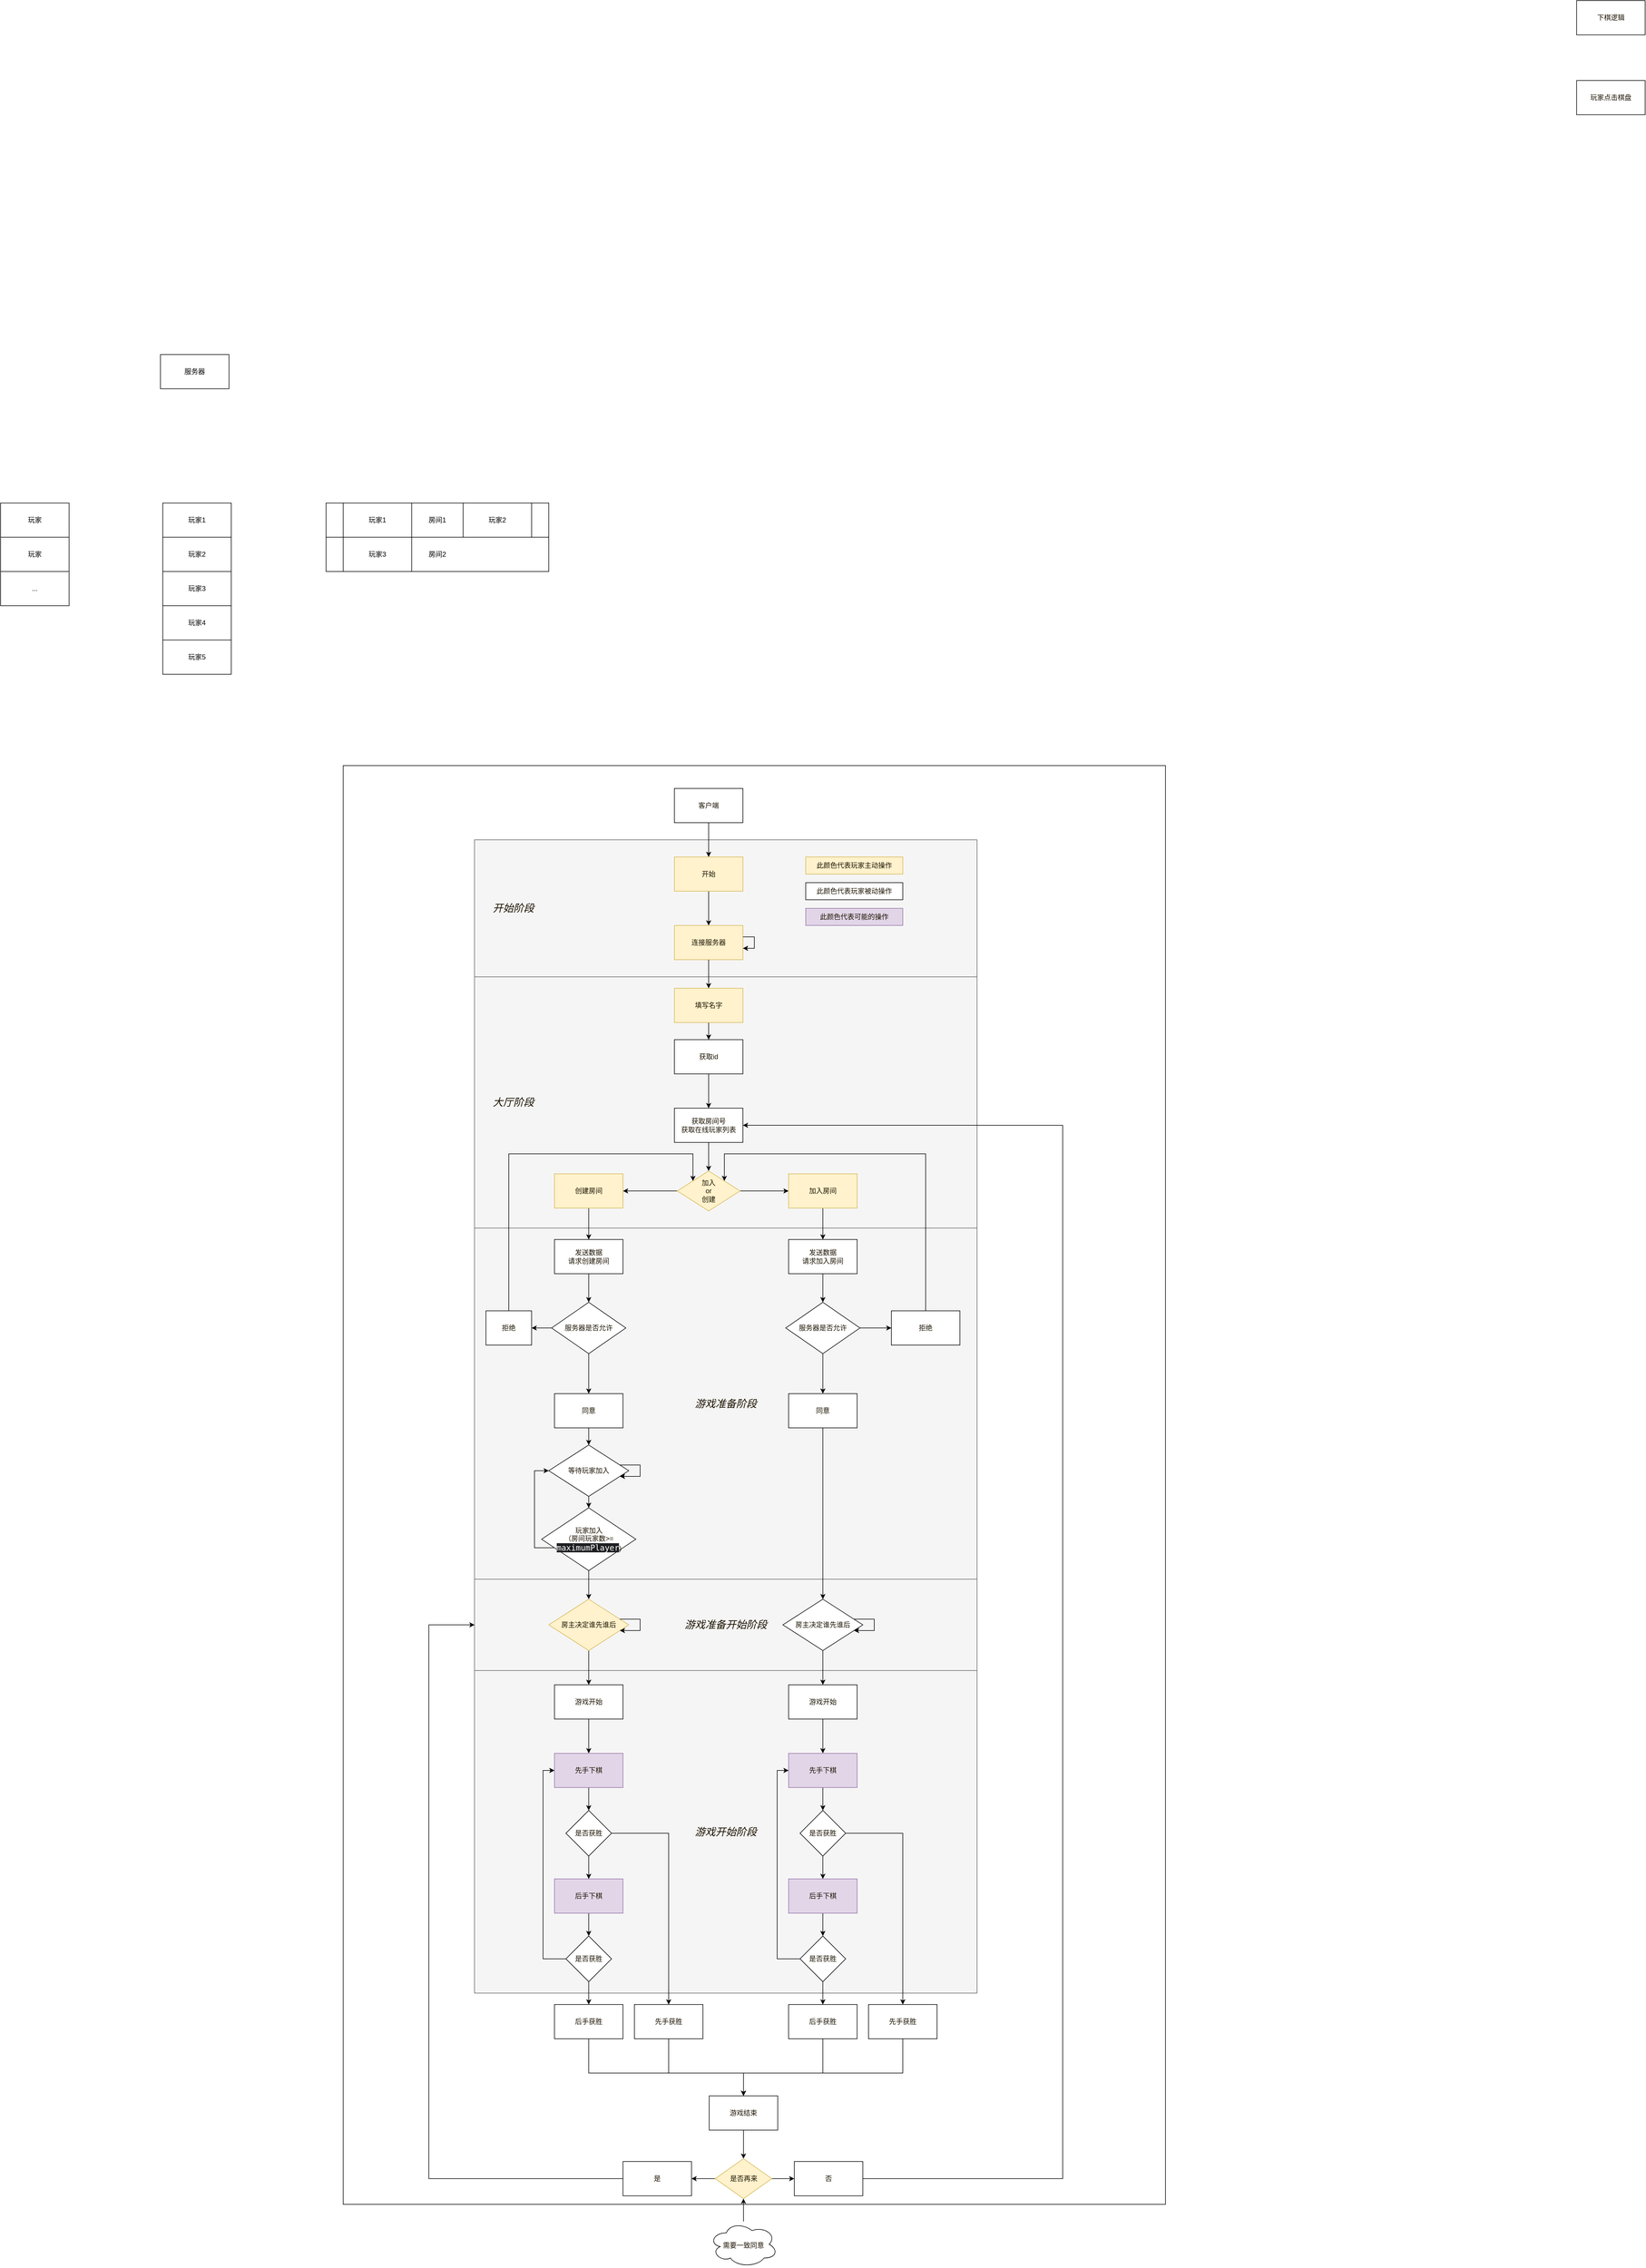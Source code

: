 <mxfile version="13.9.9" type="device"><diagram id="F8JRLT2l2dxZKda-GHdy" name="第 1 页"><mxGraphModel dx="1086" dy="1967" grid="1" gridSize="10" guides="1" tooltips="1" connect="1" arrows="1" fold="1" page="1" pageScale="1" pageWidth="827" pageHeight="1169" math="0" shadow="0"><root><mxCell id="0"/><mxCell id="1" parent="0"/><mxCell id="3u_wTAvUuiUNCM-4mObW-148" value="" style="rounded=0;whiteSpace=wrap;html=1;fontSize=18;align=left;fontColor=#1C1300;" parent="1" vertex="1"><mxGeometry x="670" y="920" width="1440" height="2520" as="geometry"/></mxCell><mxCell id="3u_wTAvUuiUNCM-4mObW-147" value="开始阶段" style="rounded=0;whiteSpace=wrap;html=1;fillColor=#f5f5f5;strokeColor=#666666;fontSize=18;fontStyle=2;align=left;spacingLeft=30;fontColor=#1C1300;" parent="1" vertex="1"><mxGeometry x="900" y="1050" width="880" height="240" as="geometry"/></mxCell><mxCell id="3u_wTAvUuiUNCM-4mObW-146" value="大厅阶段" style="rounded=0;whiteSpace=wrap;html=1;fillColor=#f5f5f5;strokeColor=#666666;fontSize=18;fontStyle=2;align=left;spacingLeft=30;fontColor=#1C1300;" parent="1" vertex="1"><mxGeometry x="900" y="1290" width="880" height="440" as="geometry"/></mxCell><mxCell id="3u_wTAvUuiUNCM-4mObW-145" value="游戏准备阶段" style="rounded=0;whiteSpace=wrap;html=1;fillColor=#f5f5f5;strokeColor=#666666;fontSize=18;fontStyle=2;fontColor=#1C1300;" parent="1" vertex="1"><mxGeometry x="900" y="1730" width="880" height="615" as="geometry"/></mxCell><mxCell id="3u_wTAvUuiUNCM-4mObW-144" value="游戏开始阶段" style="rounded=0;whiteSpace=wrap;html=1;fillColor=#f5f5f5;strokeColor=#666666;fontSize=18;fontStyle=2;fontColor=#1C1300;" parent="1" vertex="1"><mxGeometry x="900" y="2505" width="880" height="565" as="geometry"/></mxCell><mxCell id="3u_wTAvUuiUNCM-4mObW-142" value="游戏准备开始阶段" style="rounded=0;whiteSpace=wrap;html=1;fillColor=#f5f5f5;strokeColor=#666666;fontSize=18;fontStyle=2;fontColor=#1C1300;" parent="1" vertex="1"><mxGeometry x="900" y="2345" width="880" height="160" as="geometry"/></mxCell><mxCell id="AX1ZPIxUpLIP3w4hrAxu-1" value="服务器" style="rounded=0;whiteSpace=wrap;html=1;" parent="1" vertex="1"><mxGeometry x="350" y="200" width="120" height="60" as="geometry"/></mxCell><mxCell id="AX1ZPIxUpLIP3w4hrAxu-2" value="玩家" style="rounded=0;whiteSpace=wrap;html=1;" parent="1" vertex="1"><mxGeometry x="70" y="460" width="120" height="60" as="geometry"/></mxCell><mxCell id="AX1ZPIxUpLIP3w4hrAxu-3" value="玩家1" style="rounded=0;whiteSpace=wrap;html=1;" parent="1" vertex="1"><mxGeometry x="354" y="460" width="120" height="60" as="geometry"/></mxCell><mxCell id="AX1ZPIxUpLIP3w4hrAxu-4" value="玩家" style="rounded=0;whiteSpace=wrap;html=1;" parent="1" vertex="1"><mxGeometry x="70" y="520" width="120" height="60" as="geometry"/></mxCell><mxCell id="AX1ZPIxUpLIP3w4hrAxu-5" value="..." style="rounded=0;whiteSpace=wrap;html=1;" parent="1" vertex="1"><mxGeometry x="70" y="580" width="120" height="60" as="geometry"/></mxCell><mxCell id="AX1ZPIxUpLIP3w4hrAxu-6" value="玩家2" style="rounded=0;whiteSpace=wrap;html=1;" parent="1" vertex="1"><mxGeometry x="354" y="520" width="120" height="60" as="geometry"/></mxCell><mxCell id="AX1ZPIxUpLIP3w4hrAxu-7" value="玩家3" style="rounded=0;whiteSpace=wrap;html=1;" parent="1" vertex="1"><mxGeometry x="354" y="580" width="120" height="60" as="geometry"/></mxCell><mxCell id="AX1ZPIxUpLIP3w4hrAxu-8" value="玩家4" style="rounded=0;whiteSpace=wrap;html=1;" parent="1" vertex="1"><mxGeometry x="354" y="640" width="120" height="60" as="geometry"/></mxCell><mxCell id="AX1ZPIxUpLIP3w4hrAxu-9" value="玩家5" style="rounded=0;whiteSpace=wrap;html=1;" parent="1" vertex="1"><mxGeometry x="354" y="700" width="120" height="60" as="geometry"/></mxCell><mxCell id="AX1ZPIxUpLIP3w4hrAxu-10" value="房间1" style="rounded=0;whiteSpace=wrap;html=1;" parent="1" vertex="1"><mxGeometry x="640" y="460" width="390" height="60" as="geometry"/></mxCell><mxCell id="AX1ZPIxUpLIP3w4hrAxu-15" value="房间2" style="rounded=0;whiteSpace=wrap;html=1;" parent="1" vertex="1"><mxGeometry x="640" y="520" width="390" height="60" as="geometry"/></mxCell><mxCell id="AX1ZPIxUpLIP3w4hrAxu-16" value="玩家1" style="rounded=0;whiteSpace=wrap;html=1;" parent="1" vertex="1"><mxGeometry x="670" y="460" width="120" height="60" as="geometry"/></mxCell><mxCell id="AX1ZPIxUpLIP3w4hrAxu-17" value="玩家2" style="rounded=0;whiteSpace=wrap;html=1;" parent="1" vertex="1"><mxGeometry x="880" y="460" width="120" height="60" as="geometry"/></mxCell><mxCell id="AX1ZPIxUpLIP3w4hrAxu-18" value="玩家3" style="rounded=0;whiteSpace=wrap;html=1;" parent="1" vertex="1"><mxGeometry x="670" y="520" width="120" height="60" as="geometry"/></mxCell><mxCell id="3u_wTAvUuiUNCM-4mObW-34" style="edgeStyle=orthogonalEdgeStyle;rounded=0;orthogonalLoop=1;jettySize=auto;html=1;fontColor=#1C1300;" parent="1" source="3u_wTAvUuiUNCM-4mObW-28" target="3u_wTAvUuiUNCM-4mObW-31" edge="1"><mxGeometry relative="1" as="geometry"/></mxCell><mxCell id="3u_wTAvUuiUNCM-4mObW-28" value="开始" style="rounded=0;whiteSpace=wrap;html=1;fillColor=#fff2cc;strokeColor=#d6b656;fontColor=#1C1300;" parent="1" vertex="1"><mxGeometry x="1250" y="1080" width="120" height="60" as="geometry"/></mxCell><mxCell id="3u_wTAvUuiUNCM-4mObW-30" style="edgeStyle=orthogonalEdgeStyle;rounded=0;orthogonalLoop=1;jettySize=auto;html=1;fontColor=#1C1300;" parent="1" source="3u_wTAvUuiUNCM-4mObW-29" target="3u_wTAvUuiUNCM-4mObW-28" edge="1"><mxGeometry relative="1" as="geometry"/></mxCell><mxCell id="3u_wTAvUuiUNCM-4mObW-29" value="客户端" style="rounded=0;whiteSpace=wrap;html=1;fontColor=#1C1300;" parent="1" vertex="1"><mxGeometry x="1250" y="960" width="120" height="60" as="geometry"/></mxCell><mxCell id="3u_wTAvUuiUNCM-4mObW-35" style="edgeStyle=orthogonalEdgeStyle;rounded=0;orthogonalLoop=1;jettySize=auto;html=1;fontColor=#1C1300;" parent="1" source="3u_wTAvUuiUNCM-4mObW-33" target="3u_wTAvUuiUNCM-4mObW-32" edge="1"><mxGeometry relative="1" as="geometry"/></mxCell><mxCell id="3u_wTAvUuiUNCM-4mObW-31" value="连接服务器" style="rounded=0;whiteSpace=wrap;html=1;fillColor=#fff2cc;strokeColor=#d6b656;fontColor=#1C1300;" parent="1" vertex="1"><mxGeometry x="1250" y="1200" width="120" height="60" as="geometry"/></mxCell><mxCell id="LrUcUdaktbQMDf22tbSd-2" style="edgeStyle=orthogonalEdgeStyle;rounded=0;orthogonalLoop=1;jettySize=auto;html=1;entryX=0.5;entryY=0;entryDx=0;entryDy=0;fontColor=#1C1300;" edge="1" parent="1" source="3u_wTAvUuiUNCM-4mObW-32" target="3u_wTAvUuiUNCM-4mObW-38"><mxGeometry relative="1" as="geometry"/></mxCell><mxCell id="3u_wTAvUuiUNCM-4mObW-32" value="获取id" style="rounded=0;whiteSpace=wrap;html=1;fontColor=#1C1300;" parent="1" vertex="1"><mxGeometry x="1250" y="1400" width="120" height="60" as="geometry"/></mxCell><mxCell id="3u_wTAvUuiUNCM-4mObW-46" style="edgeStyle=orthogonalEdgeStyle;rounded=0;orthogonalLoop=1;jettySize=auto;html=1;fontColor=#1C1300;" parent="1" source="3u_wTAvUuiUNCM-4mObW-37" target="3u_wTAvUuiUNCM-4mObW-43" edge="1"><mxGeometry relative="1" as="geometry"/></mxCell><mxCell id="3u_wTAvUuiUNCM-4mObW-47" style="edgeStyle=orthogonalEdgeStyle;rounded=0;orthogonalLoop=1;jettySize=auto;html=1;fontColor=#1C1300;" parent="1" source="3u_wTAvUuiUNCM-4mObW-37" target="3u_wTAvUuiUNCM-4mObW-45" edge="1"><mxGeometry relative="1" as="geometry"/></mxCell><mxCell id="3u_wTAvUuiUNCM-4mObW-37" value="加入&lt;br&gt;or&lt;br&gt;创建" style="rhombus;whiteSpace=wrap;html=1;fillColor=#fff2cc;strokeColor=#d6b656;fontColor=#1C1300;" parent="1" vertex="1"><mxGeometry x="1255" y="1630" width="110" height="70" as="geometry"/></mxCell><mxCell id="3u_wTAvUuiUNCM-4mObW-40" style="edgeStyle=orthogonalEdgeStyle;rounded=0;orthogonalLoop=1;jettySize=auto;html=1;fontColor=#1C1300;" parent="1" source="3u_wTAvUuiUNCM-4mObW-38" target="3u_wTAvUuiUNCM-4mObW-37" edge="1"><mxGeometry relative="1" as="geometry"/></mxCell><mxCell id="3u_wTAvUuiUNCM-4mObW-38" value="获取房间号&lt;br&gt;获取在线玩家列表" style="rounded=0;whiteSpace=wrap;html=1;fontColor=#1C1300;" parent="1" vertex="1"><mxGeometry x="1250" y="1520" width="120" height="60" as="geometry"/></mxCell><mxCell id="3u_wTAvUuiUNCM-4mObW-41" value="此颜色代表玩家主动操作" style="rounded=0;whiteSpace=wrap;html=1;fillColor=#fff2cc;strokeColor=#d6b656;fontColor=#1C1300;" parent="1" vertex="1"><mxGeometry x="1480" y="1080" width="170" height="30" as="geometry"/></mxCell><mxCell id="3u_wTAvUuiUNCM-4mObW-42" value="此颜色代表玩家被动操作" style="rounded=0;whiteSpace=wrap;html=1;fontColor=#1C1300;" parent="1" vertex="1"><mxGeometry x="1480" y="1125" width="170" height="30" as="geometry"/></mxCell><mxCell id="3u_wTAvUuiUNCM-4mObW-51" style="edgeStyle=orthogonalEdgeStyle;rounded=0;orthogonalLoop=1;jettySize=auto;html=1;entryX=0.5;entryY=0;entryDx=0;entryDy=0;fontColor=#1C1300;" parent="1" source="3u_wTAvUuiUNCM-4mObW-43" target="3u_wTAvUuiUNCM-4mObW-48" edge="1"><mxGeometry relative="1" as="geometry"/></mxCell><mxCell id="3u_wTAvUuiUNCM-4mObW-43" value="加入房间" style="rounded=0;whiteSpace=wrap;html=1;fillColor=#fff2cc;strokeColor=#d6b656;fontColor=#1C1300;" parent="1" vertex="1"><mxGeometry x="1450" y="1635" width="120" height="60" as="geometry"/></mxCell><mxCell id="3u_wTAvUuiUNCM-4mObW-62" style="edgeStyle=orthogonalEdgeStyle;rounded=0;orthogonalLoop=1;jettySize=auto;html=1;fontColor=#1C1300;" parent="1" source="3u_wTAvUuiUNCM-4mObW-45" target="3u_wTAvUuiUNCM-4mObW-61" edge="1"><mxGeometry relative="1" as="geometry"/></mxCell><mxCell id="3u_wTAvUuiUNCM-4mObW-45" value="创建房间" style="rounded=0;whiteSpace=wrap;html=1;fillColor=#fff2cc;strokeColor=#d6b656;fontColor=#1C1300;" parent="1" vertex="1"><mxGeometry x="1040" y="1635" width="120" height="60" as="geometry"/></mxCell><mxCell id="3u_wTAvUuiUNCM-4mObW-50" style="edgeStyle=orthogonalEdgeStyle;rounded=0;orthogonalLoop=1;jettySize=auto;html=1;fontColor=#1C1300;" parent="1" source="3u_wTAvUuiUNCM-4mObW-48" target="3u_wTAvUuiUNCM-4mObW-49" edge="1"><mxGeometry relative="1" as="geometry"/></mxCell><mxCell id="3u_wTAvUuiUNCM-4mObW-48" value="发送数据&lt;br&gt;请求加入房间" style="rounded=0;whiteSpace=wrap;html=1;fontColor=#1C1300;" parent="1" vertex="1"><mxGeometry x="1450" y="1750" width="120" height="60" as="geometry"/></mxCell><mxCell id="3u_wTAvUuiUNCM-4mObW-53" style="edgeStyle=orthogonalEdgeStyle;rounded=0;orthogonalLoop=1;jettySize=auto;html=1;entryX=0;entryY=0.5;entryDx=0;entryDy=0;fontColor=#1C1300;" parent="1" source="3u_wTAvUuiUNCM-4mObW-49" target="3u_wTAvUuiUNCM-4mObW-52" edge="1"><mxGeometry relative="1" as="geometry"/></mxCell><mxCell id="3u_wTAvUuiUNCM-4mObW-56" style="edgeStyle=orthogonalEdgeStyle;rounded=0;orthogonalLoop=1;jettySize=auto;html=1;fontColor=#1C1300;" parent="1" source="3u_wTAvUuiUNCM-4mObW-49" target="3u_wTAvUuiUNCM-4mObW-55" edge="1"><mxGeometry relative="1" as="geometry"/></mxCell><mxCell id="3u_wTAvUuiUNCM-4mObW-49" value="服务器是否允许" style="rhombus;whiteSpace=wrap;html=1;fontColor=#1C1300;" parent="1" vertex="1"><mxGeometry x="1445" y="1860" width="130" height="90" as="geometry"/></mxCell><mxCell id="3u_wTAvUuiUNCM-4mObW-54" style="edgeStyle=orthogonalEdgeStyle;rounded=0;orthogonalLoop=1;jettySize=auto;html=1;entryX=1;entryY=0;entryDx=0;entryDy=0;fontColor=#1C1300;" parent="1" source="3u_wTAvUuiUNCM-4mObW-52" target="3u_wTAvUuiUNCM-4mObW-37" edge="1"><mxGeometry relative="1" as="geometry"><Array as="points"><mxPoint x="1690" y="1600"/><mxPoint x="1338" y="1600"/></Array></mxGeometry></mxCell><mxCell id="3u_wTAvUuiUNCM-4mObW-52" value="拒绝" style="rounded=0;whiteSpace=wrap;html=1;fontColor=#1C1300;" parent="1" vertex="1"><mxGeometry x="1630" y="1875" width="120" height="60" as="geometry"/></mxCell><mxCell id="3u_wTAvUuiUNCM-4mObW-60" style="edgeStyle=orthogonalEdgeStyle;rounded=0;orthogonalLoop=1;jettySize=auto;html=1;fontColor=#1C1300;" parent="1" source="3u_wTAvUuiUNCM-4mObW-55" target="3u_wTAvUuiUNCM-4mObW-59" edge="1"><mxGeometry relative="1" as="geometry"/></mxCell><mxCell id="3u_wTAvUuiUNCM-4mObW-55" value="同意" style="rounded=0;whiteSpace=wrap;html=1;fontColor=#1C1300;" parent="1" vertex="1"><mxGeometry x="1450" y="2020" width="120" height="60" as="geometry"/></mxCell><mxCell id="3u_wTAvUuiUNCM-4mObW-91" style="edgeStyle=orthogonalEdgeStyle;rounded=0;orthogonalLoop=1;jettySize=auto;html=1;fontColor=#1C1300;" parent="1" source="3u_wTAvUuiUNCM-4mObW-59" target="3u_wTAvUuiUNCM-4mObW-90" edge="1"><mxGeometry relative="1" as="geometry"/></mxCell><mxCell id="3u_wTAvUuiUNCM-4mObW-59" value="房主决定谁先谁后" style="rhombus;whiteSpace=wrap;html=1;fontColor=#1C1300;" parent="1" vertex="1"><mxGeometry x="1440" y="2380" width="140" height="90" as="geometry"/></mxCell><mxCell id="3u_wTAvUuiUNCM-4mObW-67" style="edgeStyle=orthogonalEdgeStyle;rounded=0;orthogonalLoop=1;jettySize=auto;html=1;fontColor=#1C1300;" parent="1" source="3u_wTAvUuiUNCM-4mObW-61" target="3u_wTAvUuiUNCM-4mObW-66" edge="1"><mxGeometry relative="1" as="geometry"/></mxCell><mxCell id="3u_wTAvUuiUNCM-4mObW-61" value="发送数据&lt;br&gt;请求创建房间" style="rounded=0;whiteSpace=wrap;html=1;fontColor=#1C1300;" parent="1" vertex="1"><mxGeometry x="1040" y="1750" width="120" height="60" as="geometry"/></mxCell><mxCell id="3u_wTAvUuiUNCM-4mObW-70" style="edgeStyle=orthogonalEdgeStyle;rounded=0;orthogonalLoop=1;jettySize=auto;html=1;fontColor=#1C1300;" parent="1" source="3u_wTAvUuiUNCM-4mObW-66" target="3u_wTAvUuiUNCM-4mObW-68" edge="1"><mxGeometry relative="1" as="geometry"/></mxCell><mxCell id="3u_wTAvUuiUNCM-4mObW-74" style="edgeStyle=orthogonalEdgeStyle;rounded=0;orthogonalLoop=1;jettySize=auto;html=1;fontColor=#1C1300;" parent="1" source="3u_wTAvUuiUNCM-4mObW-66" target="3u_wTAvUuiUNCM-4mObW-73" edge="1"><mxGeometry relative="1" as="geometry"/></mxCell><mxCell id="3u_wTAvUuiUNCM-4mObW-66" value="服务器是否允许" style="rhombus;whiteSpace=wrap;html=1;fontColor=#1C1300;" parent="1" vertex="1"><mxGeometry x="1035" y="1860" width="130" height="90" as="geometry"/></mxCell><mxCell id="3u_wTAvUuiUNCM-4mObW-71" style="edgeStyle=orthogonalEdgeStyle;rounded=0;orthogonalLoop=1;jettySize=auto;html=1;entryX=0;entryY=0;entryDx=0;entryDy=0;fontColor=#1C1300;" parent="1" source="3u_wTAvUuiUNCM-4mObW-68" target="3u_wTAvUuiUNCM-4mObW-37" edge="1"><mxGeometry relative="1" as="geometry"><Array as="points"><mxPoint x="960" y="1600"/><mxPoint x="1283" y="1600"/></Array></mxGeometry></mxCell><mxCell id="3u_wTAvUuiUNCM-4mObW-68" value="拒绝" style="rounded=0;whiteSpace=wrap;html=1;fontColor=#1C1300;" parent="1" vertex="1"><mxGeometry x="920" y="1875" width="80" height="60" as="geometry"/></mxCell><mxCell id="3u_wTAvUuiUNCM-4mObW-77" style="edgeStyle=orthogonalEdgeStyle;rounded=0;orthogonalLoop=1;jettySize=auto;html=1;entryX=0.5;entryY=0;entryDx=0;entryDy=0;fontColor=#1C1300;" parent="1" source="3u_wTAvUuiUNCM-4mObW-73" target="3u_wTAvUuiUNCM-4mObW-76" edge="1"><mxGeometry relative="1" as="geometry"/></mxCell><mxCell id="3u_wTAvUuiUNCM-4mObW-73" value="同意" style="rounded=0;whiteSpace=wrap;html=1;fontColor=#1C1300;" parent="1" vertex="1"><mxGeometry x="1040" y="2020" width="120" height="60" as="geometry"/></mxCell><mxCell id="3u_wTAvUuiUNCM-4mObW-82" style="edgeStyle=orthogonalEdgeStyle;rounded=0;orthogonalLoop=1;jettySize=auto;html=1;entryX=0.5;entryY=0;entryDx=0;entryDy=0;fontColor=#1C1300;" parent="1" source="3u_wTAvUuiUNCM-4mObW-76" target="3u_wTAvUuiUNCM-4mObW-81" edge="1"><mxGeometry relative="1" as="geometry"/></mxCell><mxCell id="3u_wTAvUuiUNCM-4mObW-76" value="等待玩家加入" style="rhombus;whiteSpace=wrap;html=1;fontColor=#1C1300;" parent="1" vertex="1"><mxGeometry x="1030" y="2110" width="140" height="90" as="geometry"/></mxCell><mxCell id="3u_wTAvUuiUNCM-4mObW-78" style="edgeStyle=orthogonalEdgeStyle;rounded=0;orthogonalLoop=1;jettySize=auto;html=1;fontColor=#1C1300;" parent="1" source="3u_wTAvUuiUNCM-4mObW-76" target="3u_wTAvUuiUNCM-4mObW-76" edge="1"><mxGeometry relative="1" as="geometry"/></mxCell><mxCell id="3u_wTAvUuiUNCM-4mObW-84" style="edgeStyle=orthogonalEdgeStyle;rounded=0;orthogonalLoop=1;jettySize=auto;html=1;fontColor=#1C1300;" parent="1" source="3u_wTAvUuiUNCM-4mObW-81" target="3u_wTAvUuiUNCM-4mObW-83" edge="1"><mxGeometry relative="1" as="geometry"/></mxCell><mxCell id="3u_wTAvUuiUNCM-4mObW-85" style="edgeStyle=orthogonalEdgeStyle;rounded=0;orthogonalLoop=1;jettySize=auto;html=1;entryX=0;entryY=0.5;entryDx=0;entryDy=0;fontColor=#1C1300;" parent="1" source="3u_wTAvUuiUNCM-4mObW-81" target="3u_wTAvUuiUNCM-4mObW-76" edge="1"><mxGeometry relative="1" as="geometry"><Array as="points"><mxPoint x="1005" y="2290"/><mxPoint x="1005" y="2155"/></Array></mxGeometry></mxCell><mxCell id="3u_wTAvUuiUNCM-4mObW-81" value="&lt;span&gt;玩家加入&lt;/span&gt;&lt;br&gt;&lt;span&gt;（房间玩家数&amp;gt;=&lt;br&gt;&lt;/span&gt;&lt;span style=&quot;font-family: &amp;#34;jetbrains mono&amp;#34; , monospace ; font-size: 10.5pt ; background-color: rgb(30 , 31 , 34)&quot;&gt;&lt;font color=&quot;#ffffff&quot;&gt;maximumPlayer&lt;/font&gt;&lt;/span&gt;&lt;span&gt;)&lt;/span&gt;" style="rhombus;whiteSpace=wrap;html=1;fontColor=#1C1300;" parent="1" vertex="1"><mxGeometry x="1017.5" y="2220" width="165" height="110" as="geometry"/></mxCell><mxCell id="3u_wTAvUuiUNCM-4mObW-89" style="edgeStyle=orthogonalEdgeStyle;rounded=0;orthogonalLoop=1;jettySize=auto;html=1;fontColor=#1C1300;" parent="1" source="3u_wTAvUuiUNCM-4mObW-83" target="3u_wTAvUuiUNCM-4mObW-86" edge="1"><mxGeometry relative="1" as="geometry"/></mxCell><mxCell id="3u_wTAvUuiUNCM-4mObW-83" value="房主决定谁先谁后" style="rhombus;whiteSpace=wrap;html=1;fillColor=#fff2cc;strokeColor=#d6b656;fontColor=#1C1300;" parent="1" vertex="1"><mxGeometry x="1030" y="2380" width="140" height="90" as="geometry"/></mxCell><mxCell id="3u_wTAvUuiUNCM-4mObW-93" style="edgeStyle=orthogonalEdgeStyle;rounded=0;orthogonalLoop=1;jettySize=auto;html=1;fontColor=#1C1300;" parent="1" source="3u_wTAvUuiUNCM-4mObW-86" target="3u_wTAvUuiUNCM-4mObW-92" edge="1"><mxGeometry relative="1" as="geometry"/></mxCell><mxCell id="3u_wTAvUuiUNCM-4mObW-86" value="游戏开始" style="rounded=0;whiteSpace=wrap;html=1;fontColor=#1C1300;" parent="1" vertex="1"><mxGeometry x="1040" y="2530" width="120" height="60" as="geometry"/></mxCell><mxCell id="3u_wTAvUuiUNCM-4mObW-87" style="edgeStyle=orthogonalEdgeStyle;rounded=0;orthogonalLoop=1;jettySize=auto;html=1;fontColor=#1C1300;" parent="1" source="3u_wTAvUuiUNCM-4mObW-83" target="3u_wTAvUuiUNCM-4mObW-83" edge="1"><mxGeometry relative="1" as="geometry"/></mxCell><mxCell id="3u_wTAvUuiUNCM-4mObW-88" style="edgeStyle=orthogonalEdgeStyle;rounded=0;orthogonalLoop=1;jettySize=auto;html=1;fontColor=#1C1300;" parent="1" source="3u_wTAvUuiUNCM-4mObW-59" target="3u_wTAvUuiUNCM-4mObW-59" edge="1"><mxGeometry relative="1" as="geometry"/></mxCell><mxCell id="3u_wTAvUuiUNCM-4mObW-129" style="edgeStyle=orthogonalEdgeStyle;rounded=0;orthogonalLoop=1;jettySize=auto;html=1;fontColor=#1C1300;" parent="1" source="3u_wTAvUuiUNCM-4mObW-90" target="3u_wTAvUuiUNCM-4mObW-118" edge="1"><mxGeometry relative="1" as="geometry"/></mxCell><mxCell id="3u_wTAvUuiUNCM-4mObW-90" value="游戏开始" style="rounded=0;whiteSpace=wrap;html=1;fontColor=#1C1300;" parent="1" vertex="1"><mxGeometry x="1450" y="2530" width="120" height="60" as="geometry"/></mxCell><mxCell id="3u_wTAvUuiUNCM-4mObW-111" style="edgeStyle=orthogonalEdgeStyle;rounded=0;orthogonalLoop=1;jettySize=auto;html=1;fontColor=#1C1300;" parent="1" source="3u_wTAvUuiUNCM-4mObW-92" target="3u_wTAvUuiUNCM-4mObW-109" edge="1"><mxGeometry relative="1" as="geometry"/></mxCell><mxCell id="3u_wTAvUuiUNCM-4mObW-92" value="先手下棋" style="rounded=0;whiteSpace=wrap;html=1;fillColor=#e1d5e7;strokeColor=#9673a6;fontColor=#1C1300;" parent="1" vertex="1"><mxGeometry x="1040" y="2650" width="120" height="60" as="geometry"/></mxCell><mxCell id="3u_wTAvUuiUNCM-4mObW-108" style="edgeStyle=orthogonalEdgeStyle;rounded=0;orthogonalLoop=1;jettySize=auto;html=1;fontColor=#1C1300;" parent="1" source="3u_wTAvUuiUNCM-4mObW-96" target="3u_wTAvUuiUNCM-4mObW-105" edge="1"><mxGeometry relative="1" as="geometry"/></mxCell><mxCell id="3u_wTAvUuiUNCM-4mObW-96" value="后手下棋" style="rounded=0;whiteSpace=wrap;html=1;fillColor=#e1d5e7;strokeColor=#9673a6;fontColor=#1C1300;" parent="1" vertex="1"><mxGeometry x="1040" y="2870" width="120" height="60" as="geometry"/></mxCell><mxCell id="3u_wTAvUuiUNCM-4mObW-104" value="此颜色代表可能的操作" style="rounded=0;whiteSpace=wrap;html=1;fillColor=#e1d5e7;strokeColor=#9673a6;fontColor=#1C1300;" parent="1" vertex="1"><mxGeometry x="1480" y="1170" width="170" height="30" as="geometry"/></mxCell><mxCell id="3u_wTAvUuiUNCM-4mObW-112" style="edgeStyle=orthogonalEdgeStyle;rounded=0;orthogonalLoop=1;jettySize=auto;html=1;entryX=0;entryY=0.5;entryDx=0;entryDy=0;fontColor=#1C1300;" parent="1" source="3u_wTAvUuiUNCM-4mObW-105" target="3u_wTAvUuiUNCM-4mObW-92" edge="1"><mxGeometry relative="1" as="geometry"><Array as="points"><mxPoint x="1020" y="3010"/><mxPoint x="1020" y="2680"/></Array></mxGeometry></mxCell><mxCell id="3u_wTAvUuiUNCM-4mObW-115" style="edgeStyle=orthogonalEdgeStyle;rounded=0;orthogonalLoop=1;jettySize=auto;html=1;fontColor=#1C1300;" parent="1" source="3u_wTAvUuiUNCM-4mObW-105" target="3u_wTAvUuiUNCM-4mObW-113" edge="1"><mxGeometry relative="1" as="geometry"/></mxCell><mxCell id="3u_wTAvUuiUNCM-4mObW-105" value="是否获胜" style="rhombus;whiteSpace=wrap;html=1;fontColor=#1C1300;" parent="1" vertex="1"><mxGeometry x="1060" y="2970" width="80" height="80" as="geometry"/></mxCell><mxCell id="3u_wTAvUuiUNCM-4mObW-110" style="edgeStyle=orthogonalEdgeStyle;rounded=0;orthogonalLoop=1;jettySize=auto;html=1;fontColor=#1C1300;" parent="1" source="3u_wTAvUuiUNCM-4mObW-109" target="3u_wTAvUuiUNCM-4mObW-96" edge="1"><mxGeometry relative="1" as="geometry"/></mxCell><mxCell id="3u_wTAvUuiUNCM-4mObW-116" style="edgeStyle=orthogonalEdgeStyle;rounded=0;orthogonalLoop=1;jettySize=auto;html=1;fontColor=#1C1300;" parent="1" source="3u_wTAvUuiUNCM-4mObW-109" target="3u_wTAvUuiUNCM-4mObW-114" edge="1"><mxGeometry relative="1" as="geometry"/></mxCell><mxCell id="3u_wTAvUuiUNCM-4mObW-109" value="是否获胜" style="rhombus;whiteSpace=wrap;html=1;fontColor=#1C1300;" parent="1" vertex="1"><mxGeometry x="1060" y="2750" width="80" height="80" as="geometry"/></mxCell><mxCell id="3u_wTAvUuiUNCM-4mObW-133" style="edgeStyle=orthogonalEdgeStyle;rounded=0;orthogonalLoop=1;jettySize=auto;html=1;fontColor=#1C1300;" parent="1" source="3u_wTAvUuiUNCM-4mObW-113" target="3u_wTAvUuiUNCM-4mObW-130" edge="1"><mxGeometry relative="1" as="geometry"><Array as="points"><mxPoint x="1100" y="3210"/><mxPoint x="1371" y="3210"/></Array></mxGeometry></mxCell><mxCell id="3u_wTAvUuiUNCM-4mObW-113" value="后手获胜" style="rounded=0;whiteSpace=wrap;html=1;fontColor=#1C1300;" parent="1" vertex="1"><mxGeometry x="1040" y="3090" width="120" height="60" as="geometry"/></mxCell><mxCell id="3u_wTAvUuiUNCM-4mObW-134" style="edgeStyle=orthogonalEdgeStyle;rounded=0;orthogonalLoop=1;jettySize=auto;html=1;fontColor=#1C1300;" parent="1" source="3u_wTAvUuiUNCM-4mObW-114" target="3u_wTAvUuiUNCM-4mObW-130" edge="1"><mxGeometry relative="1" as="geometry"><Array as="points"><mxPoint x="1240" y="3210"/><mxPoint x="1371" y="3210"/></Array></mxGeometry></mxCell><mxCell id="3u_wTAvUuiUNCM-4mObW-114" value="先手获胜" style="rounded=0;whiteSpace=wrap;html=1;fontColor=#1C1300;" parent="1" vertex="1"><mxGeometry x="1180" y="3090" width="120" height="60" as="geometry"/></mxCell><mxCell id="3u_wTAvUuiUNCM-4mObW-117" style="edgeStyle=orthogonalEdgeStyle;rounded=0;orthogonalLoop=1;jettySize=auto;html=1;fontColor=#1C1300;" parent="1" source="3u_wTAvUuiUNCM-4mObW-118" target="3u_wTAvUuiUNCM-4mObW-126" edge="1"><mxGeometry relative="1" as="geometry"/></mxCell><mxCell id="3u_wTAvUuiUNCM-4mObW-118" value="先手下棋" style="rounded=0;whiteSpace=wrap;html=1;fillColor=#e1d5e7;strokeColor=#9673a6;fontColor=#1C1300;" parent="1" vertex="1"><mxGeometry x="1449.98" y="2650" width="120" height="60" as="geometry"/></mxCell><mxCell id="3u_wTAvUuiUNCM-4mObW-119" style="edgeStyle=orthogonalEdgeStyle;rounded=0;orthogonalLoop=1;jettySize=auto;html=1;fontColor=#1C1300;" parent="1" source="3u_wTAvUuiUNCM-4mObW-120" target="3u_wTAvUuiUNCM-4mObW-123" edge="1"><mxGeometry relative="1" as="geometry"/></mxCell><mxCell id="3u_wTAvUuiUNCM-4mObW-120" value="后手下棋" style="rounded=0;whiteSpace=wrap;html=1;fillColor=#e1d5e7;strokeColor=#9673a6;fontColor=#1C1300;" parent="1" vertex="1"><mxGeometry x="1449.98" y="2870" width="120" height="60" as="geometry"/></mxCell><mxCell id="3u_wTAvUuiUNCM-4mObW-121" style="edgeStyle=orthogonalEdgeStyle;rounded=0;orthogonalLoop=1;jettySize=auto;html=1;entryX=0;entryY=0.5;entryDx=0;entryDy=0;fontColor=#1C1300;" parent="1" source="3u_wTAvUuiUNCM-4mObW-123" target="3u_wTAvUuiUNCM-4mObW-118" edge="1"><mxGeometry relative="1" as="geometry"><Array as="points"><mxPoint x="1429.98" y="3010"/><mxPoint x="1429.98" y="2680"/></Array></mxGeometry></mxCell><mxCell id="3u_wTAvUuiUNCM-4mObW-122" style="edgeStyle=orthogonalEdgeStyle;rounded=0;orthogonalLoop=1;jettySize=auto;html=1;fontColor=#1C1300;" parent="1" source="3u_wTAvUuiUNCM-4mObW-123" target="3u_wTAvUuiUNCM-4mObW-127" edge="1"><mxGeometry relative="1" as="geometry"/></mxCell><mxCell id="3u_wTAvUuiUNCM-4mObW-123" value="是否获胜" style="rhombus;whiteSpace=wrap;html=1;fontColor=#1C1300;" parent="1" vertex="1"><mxGeometry x="1469.98" y="2970" width="80" height="80" as="geometry"/></mxCell><mxCell id="3u_wTAvUuiUNCM-4mObW-124" style="edgeStyle=orthogonalEdgeStyle;rounded=0;orthogonalLoop=1;jettySize=auto;html=1;fontColor=#1C1300;" parent="1" source="3u_wTAvUuiUNCM-4mObW-126" target="3u_wTAvUuiUNCM-4mObW-120" edge="1"><mxGeometry relative="1" as="geometry"/></mxCell><mxCell id="3u_wTAvUuiUNCM-4mObW-125" style="edgeStyle=orthogonalEdgeStyle;rounded=0;orthogonalLoop=1;jettySize=auto;html=1;fontColor=#1C1300;" parent="1" source="3u_wTAvUuiUNCM-4mObW-126" target="3u_wTAvUuiUNCM-4mObW-128" edge="1"><mxGeometry relative="1" as="geometry"/></mxCell><mxCell id="3u_wTAvUuiUNCM-4mObW-126" value="是否获胜" style="rhombus;whiteSpace=wrap;html=1;fontColor=#1C1300;" parent="1" vertex="1"><mxGeometry x="1469.98" y="2750" width="80" height="80" as="geometry"/></mxCell><mxCell id="3u_wTAvUuiUNCM-4mObW-135" style="edgeStyle=orthogonalEdgeStyle;rounded=0;orthogonalLoop=1;jettySize=auto;html=1;fontColor=#1C1300;" parent="1" source="3u_wTAvUuiUNCM-4mObW-127" target="3u_wTAvUuiUNCM-4mObW-130" edge="1"><mxGeometry relative="1" as="geometry"><Array as="points"><mxPoint x="1510" y="3210"/><mxPoint x="1371" y="3210"/></Array></mxGeometry></mxCell><mxCell id="3u_wTAvUuiUNCM-4mObW-127" value="后手获胜" style="rounded=0;whiteSpace=wrap;html=1;fontColor=#1C1300;" parent="1" vertex="1"><mxGeometry x="1449.98" y="3090" width="120" height="60" as="geometry"/></mxCell><mxCell id="3u_wTAvUuiUNCM-4mObW-136" style="edgeStyle=orthogonalEdgeStyle;rounded=0;orthogonalLoop=1;jettySize=auto;html=1;fontColor=#1C1300;" parent="1" source="3u_wTAvUuiUNCM-4mObW-128" target="3u_wTAvUuiUNCM-4mObW-130" edge="1"><mxGeometry relative="1" as="geometry"><Array as="points"><mxPoint x="1650" y="3210"/><mxPoint x="1371" y="3210"/></Array></mxGeometry></mxCell><mxCell id="3u_wTAvUuiUNCM-4mObW-128" value="先手获胜" style="rounded=0;whiteSpace=wrap;html=1;fontColor=#1C1300;" parent="1" vertex="1"><mxGeometry x="1589.98" y="3090" width="120" height="60" as="geometry"/></mxCell><mxCell id="3u_wTAvUuiUNCM-4mObW-132" style="edgeStyle=orthogonalEdgeStyle;rounded=0;orthogonalLoop=1;jettySize=auto;html=1;entryX=0.5;entryY=0;entryDx=0;entryDy=0;fontColor=#1C1300;" parent="1" source="3u_wTAvUuiUNCM-4mObW-130" target="3u_wTAvUuiUNCM-4mObW-131" edge="1"><mxGeometry relative="1" as="geometry"/></mxCell><mxCell id="3u_wTAvUuiUNCM-4mObW-130" value="游戏结束" style="rounded=0;whiteSpace=wrap;html=1;fontColor=#1C1300;" parent="1" vertex="1"><mxGeometry x="1311" y="3250" width="120" height="60" as="geometry"/></mxCell><mxCell id="3u_wTAvUuiUNCM-4mObW-139" style="edgeStyle=orthogonalEdgeStyle;rounded=0;orthogonalLoop=1;jettySize=auto;html=1;fontColor=#1C1300;" parent="1" source="3u_wTAvUuiUNCM-4mObW-131" target="3u_wTAvUuiUNCM-4mObW-138" edge="1"><mxGeometry relative="1" as="geometry"/></mxCell><mxCell id="3u_wTAvUuiUNCM-4mObW-140" style="edgeStyle=orthogonalEdgeStyle;rounded=0;orthogonalLoop=1;jettySize=auto;html=1;fontColor=#1C1300;" parent="1" source="3u_wTAvUuiUNCM-4mObW-131" target="3u_wTAvUuiUNCM-4mObW-137" edge="1"><mxGeometry relative="1" as="geometry"/></mxCell><mxCell id="3u_wTAvUuiUNCM-4mObW-131" value="是否再来" style="rhombus;whiteSpace=wrap;html=1;fillColor=#fff2cc;strokeColor=#d6b656;fontColor=#1C1300;" parent="1" vertex="1"><mxGeometry x="1321.5" y="3360" width="99" height="70" as="geometry"/></mxCell><mxCell id="3u_wTAvUuiUNCM-4mObW-141" style="edgeStyle=orthogonalEdgeStyle;rounded=0;orthogonalLoop=1;jettySize=auto;html=1;entryX=0;entryY=0.5;entryDx=0;entryDy=0;fontColor=#1C1300;" parent="1" source="3u_wTAvUuiUNCM-4mObW-137" target="3u_wTAvUuiUNCM-4mObW-142" edge="1"><mxGeometry relative="1" as="geometry"><mxPoint x="780" y="2400" as="targetPoint"/><Array as="points"><mxPoint x="820" y="3395"/><mxPoint x="820" y="2425"/></Array></mxGeometry></mxCell><mxCell id="3u_wTAvUuiUNCM-4mObW-137" value="是" style="rounded=0;whiteSpace=wrap;html=1;fontColor=#1C1300;" parent="1" vertex="1"><mxGeometry x="1160" y="3365" width="120" height="60" as="geometry"/></mxCell><mxCell id="3u_wTAvUuiUNCM-4mObW-143" style="edgeStyle=orthogonalEdgeStyle;rounded=0;orthogonalLoop=1;jettySize=auto;html=1;entryX=1;entryY=0.5;entryDx=0;entryDy=0;fontColor=#1C1300;" parent="1" source="3u_wTAvUuiUNCM-4mObW-138" target="3u_wTAvUuiUNCM-4mObW-38" edge="1"><mxGeometry relative="1" as="geometry"><mxPoint x="1920" y="1560" as="targetPoint"/><Array as="points"><mxPoint x="1930" y="3395"/><mxPoint x="1930" y="1550"/></Array></mxGeometry></mxCell><mxCell id="3u_wTAvUuiUNCM-4mObW-138" value="否" style="rounded=0;whiteSpace=wrap;html=1;fontColor=#1C1300;" parent="1" vertex="1"><mxGeometry x="1460" y="3365" width="120" height="60" as="geometry"/></mxCell><mxCell id="3u_wTAvUuiUNCM-4mObW-150" style="edgeStyle=orthogonalEdgeStyle;rounded=0;orthogonalLoop=1;jettySize=auto;html=1;entryX=0.5;entryY=1;entryDx=0;entryDy=0;fontSize=18;fontColor=#1C1300;" parent="1" source="3u_wTAvUuiUNCM-4mObW-149" target="3u_wTAvUuiUNCM-4mObW-131" edge="1"><mxGeometry relative="1" as="geometry"/></mxCell><mxCell id="3u_wTAvUuiUNCM-4mObW-149" value="&lt;font style=&quot;font-size: 12px&quot;&gt;需要一致同意&lt;/font&gt;" style="ellipse;shape=cloud;whiteSpace=wrap;html=1;fontSize=18;align=center;fontColor=#1C1300;" parent="1" vertex="1"><mxGeometry x="1311" y="3470" width="120" height="80" as="geometry"/></mxCell><mxCell id="3u_wTAvUuiUNCM-4mObW-33" value="填写名字" style="rounded=0;whiteSpace=wrap;html=1;fillColor=#fff2cc;strokeColor=#d6b656;fontColor=#1C1300;" parent="1" vertex="1"><mxGeometry x="1250" y="1310" width="120" height="60" as="geometry"/></mxCell><mxCell id="LrUcUdaktbQMDf22tbSd-1" style="edgeStyle=orthogonalEdgeStyle;rounded=0;orthogonalLoop=1;jettySize=auto;html=1;fontColor=#1C1300;" edge="1" parent="1" source="3u_wTAvUuiUNCM-4mObW-31" target="3u_wTAvUuiUNCM-4mObW-33"><mxGeometry relative="1" as="geometry"><mxPoint x="1310" y="1260" as="sourcePoint"/><mxPoint x="1310" y="1420" as="targetPoint"/></mxGeometry></mxCell><mxCell id="LrUcUdaktbQMDf22tbSd-3" style="edgeStyle=orthogonalEdgeStyle;rounded=0;orthogonalLoop=1;jettySize=auto;html=1;fontColor=#1C1300;" edge="1" parent="1" source="3u_wTAvUuiUNCM-4mObW-31" target="3u_wTAvUuiUNCM-4mObW-31"><mxGeometry relative="1" as="geometry"/></mxCell><mxCell id="LrUcUdaktbQMDf22tbSd-4" value="下棋逻辑" style="rounded=0;whiteSpace=wrap;html=1;fontColor=#1C1300;" vertex="1" parent="1"><mxGeometry x="2830" y="-420" width="120" height="60" as="geometry"/></mxCell><mxCell id="LrUcUdaktbQMDf22tbSd-5" value="玩家点击棋盘" style="rounded=0;whiteSpace=wrap;html=1;fontColor=#1C1300;" vertex="1" parent="1"><mxGeometry x="2830" y="-280" width="120" height="60" as="geometry"/></mxCell></root></mxGraphModel></diagram></mxfile>